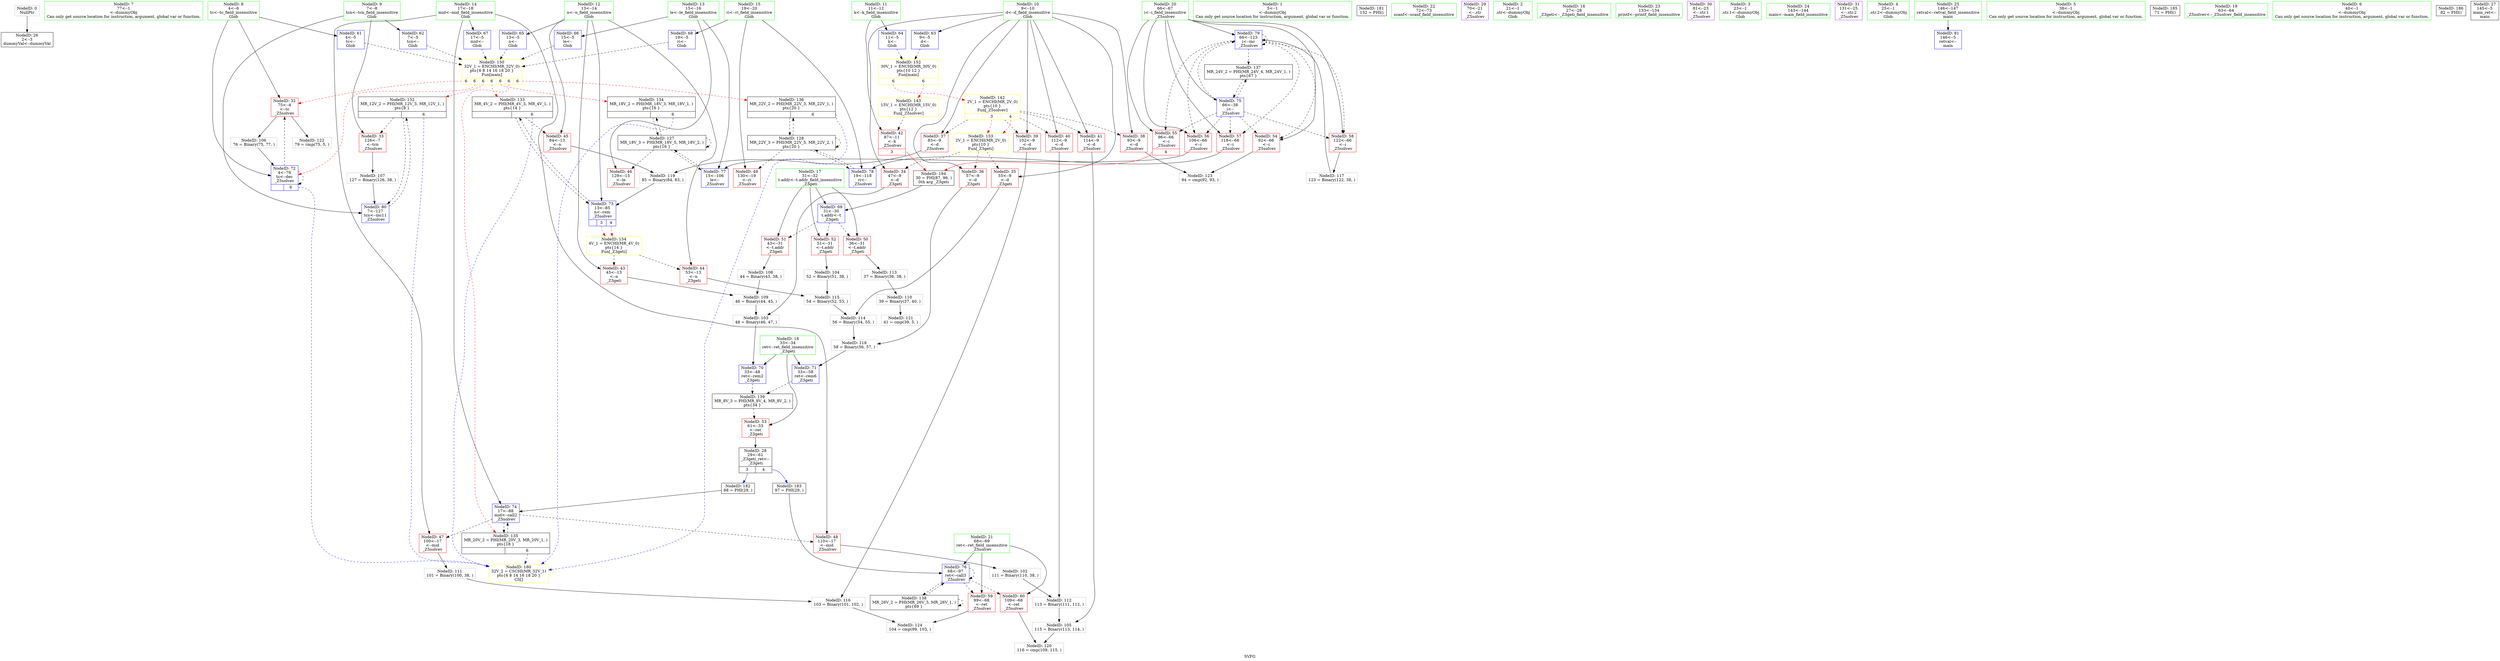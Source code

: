 digraph "SVFG" {
	label="SVFG";

	Node0x556d0d7e2360 [shape=record,color=grey,label="{NodeID: 0\nNullPtr}"];
	Node0x556d0d7e2360 -> Node0x556d0d7fa930[style=solid];
	Node0x556d0d7f9b40 [shape=record,color=green,label="{NodeID: 7\n77\<--1\n\<--dummyObj\nCan only get source location for instruction, argument, global var or function.}"];
	Node0x556d0d80f3b0 [shape=record,color=yellow,style=double,label="{NodeID: 180\n32V_2 = CSCHI(MR_32V_1)\npts\{6 8 14 16 18 20 \}\nCS[]}"];
	Node0x556d0d7f9f30 [shape=record,color=green,label="{NodeID: 14\n17\<--18\nmid\<--mid_field_insensitive\nGlob }"];
	Node0x556d0d7f9f30 -> Node0x556d0d7fba70[style=solid];
	Node0x556d0d7f9f30 -> Node0x556d0d7fcb60[style=solid];
	Node0x556d0d7f9f30 -> Node0x556d0d7fdbf0[style=solid];
	Node0x556d0d7f9f30 -> Node0x556d0d7fe200[style=solid];
	Node0x556d0d800790 [shape=record,color=grey,label="{NodeID: 104\n52 = Binary(51, 38, )\n}"];
	Node0x556d0d800790 -> Node0x556d0d801810[style=solid];
	Node0x556d0d7fa490 [shape=record,color=green,label="{NodeID: 21\n68\<--69\nret\<--ret_field_insensitive\n_Z5solvev\n}"];
	Node0x556d0d7fa490 -> Node0x556d0d7fd450[style=solid];
	Node0x556d0d7fa490 -> Node0x556d0d7fd520[style=solid];
	Node0x556d0d7fa490 -> Node0x556d0d7fe3a0[style=solid];
	Node0x556d0d801210 [shape=record,color=grey,label="{NodeID: 111\n101 = Binary(100, 38, )\n}"];
	Node0x556d0d801210 -> Node0x556d0d801990[style=solid];
	Node0x556d0d7fab00 [shape=record,color=black,label="{NodeID: 28\n29\<--61\n_Z3geti_ret\<--\n_Z3geti\n|{<s0>3|<s1>4}}"];
	Node0x556d0d7fab00:s0 -> Node0x556d0d818180[style=solid,color=blue];
	Node0x556d0d7fab00:s1 -> Node0x556d0d818370[style=solid,color=blue];
	Node0x556d0d801c90 [shape=record,color=grey,label="{NodeID: 118\n58 = Binary(56, 57, )\n}"];
	Node0x556d0d801c90 -> Node0x556d0d7fdf90[style=solid];
	Node0x556d0d7fb0b0 [shape=record,color=red,label="{NodeID: 35\n55\<--9\n\<--d\n_Z3geti\n}"];
	Node0x556d0d7fb0b0 -> Node0x556d0d801690[style=solid];
	Node0x556d0d7fb660 [shape=record,color=red,label="{NodeID: 42\n87\<--11\n\<--k\n_Z5solvev\n|{<s0>3}}"];
	Node0x556d0d7fb660:s0 -> Node0x556d0d818470[style=solid,color=red];
	Node0x556d0d8091f0 [shape=record,color=black,label="{NodeID: 132\nMR_12V_2 = PHI(MR_12V_3, MR_12V_1, )\npts\{8 \}\n|{|<s2>6}}"];
	Node0x556d0d8091f0 -> Node0x556d0d7faf10[style=dashed];
	Node0x556d0d8091f0 -> Node0x556d0d7fe6e0[style=dashed];
	Node0x556d0d8091f0:s2 -> Node0x556d0d80f3b0[style=dashed,color=blue];
	Node0x556d0d7fcc30 [shape=record,color=red,label="{NodeID: 49\n130\<--19\n\<--ri\n_Z5solvev\n}"];
	Node0x556d0d80b4f0 [shape=record,color=black,label="{NodeID: 139\nMR_8V_3 = PHI(MR_8V_4, MR_8V_2, )\npts\{34 \}\n}"];
	Node0x556d0d80b4f0 -> Node0x556d0d7fcf70[style=dashed];
	Node0x556d0d7fd1e0 [shape=record,color=red,label="{NodeID: 56\n106\<--66\n\<--i\n_Z5solvev\n}"];
	Node0x556d0d7fd1e0 -> Node0x556d0d7fe470[style=solid];
	Node0x556d0d7fd7f0 [shape=record,color=blue,label="{NodeID: 63\n9\<--5\nd\<--\nGlob }"];
	Node0x556d0d7fd7f0 -> Node0x556d0d80cee0[style=dashed];
	Node0x556d0d80cfc0 [shape=record,color=yellow,style=double,label="{NodeID: 153\n2V_1 = ENCHI(MR_2V_0)\npts\{10 \}\nFun[_Z3geti]}"];
	Node0x556d0d80cfc0 -> Node0x556d0d7fafe0[style=dashed];
	Node0x556d0d80cfc0 -> Node0x556d0d7fb0b0[style=dashed];
	Node0x556d0d80cfc0 -> Node0x556d0d7fb180[style=dashed];
	Node0x556d0d7fdec0 [shape=record,color=blue,label="{NodeID: 70\n33\<--48\nret\<--rem2\n_Z3geti\n}"];
	Node0x556d0d7fdec0 -> Node0x556d0d80b4f0[style=dashed];
	Node0x556d0d7fe470 [shape=record,color=blue,label="{NodeID: 77\n15\<--106\nle\<--\n_Z5solvev\n}"];
	Node0x556d0d7fe470 -> Node0x556d0d8078f0[style=dashed];
	Node0x556d0d7e2450 [shape=record,color=green,label="{NodeID: 1\n5\<--1\n\<--dummyObj\nCan only get source location for instruction, argument, global var or function.}"];
	Node0x556d0d7f9bd0 [shape=record,color=green,label="{NodeID: 8\n4\<--6\ntc\<--tc_field_insensitive\nGlob }"];
	Node0x556d0d7f9bd0 -> Node0x556d0d7fae40[style=solid];
	Node0x556d0d7f9bd0 -> Node0x556d0d7fd5f0[style=solid];
	Node0x556d0d7f9bd0 -> Node0x556d0d7fe060[style=solid];
	Node0x556d0d818080 [shape=record,color=black,label="{NodeID: 181\n132 = PHI()\n}"];
	Node0x556d0d7f9fc0 [shape=record,color=green,label="{NodeID: 15\n19\<--20\nri\<--ri_field_insensitive\nGlob }"];
	Node0x556d0d7f9fc0 -> Node0x556d0d7fcc30[style=solid];
	Node0x556d0d7f9fc0 -> Node0x556d0d7fdcf0[style=solid];
	Node0x556d0d7f9fc0 -> Node0x556d0d7fe540[style=solid];
	Node0x556d0d800910 [shape=record,color=grey,label="{NodeID: 105\n115 = Binary(113, 114, )\n}"];
	Node0x556d0d800910 -> Node0x556d0d801f90[style=solid];
	Node0x556d0d7fa560 [shape=record,color=green,label="{NodeID: 22\n72\<--73\nscanf\<--scanf_field_insensitive\n}"];
	Node0x556d0d801390 [shape=record,color=grey,label="{NodeID: 112\n113 = Binary(111, 112, )\n}"];
	Node0x556d0d801390 -> Node0x556d0d800910[style=solid];
	Node0x556d0d7fabd0 [shape=record,color=purple,label="{NodeID: 29\n70\<--21\n\<--.str\n_Z5solvev\n}"];
	Node0x556d0d801e10 [shape=record,color=grey,label="{NodeID: 119\n85 = Binary(84, 83, )\n}"];
	Node0x556d0d801e10 -> Node0x556d0d7fe130[style=solid];
	Node0x556d0d7fb180 [shape=record,color=red,label="{NodeID: 36\n57\<--9\n\<--d\n_Z3geti\n}"];
	Node0x556d0d7fb180 -> Node0x556d0d801c90[style=solid];
	Node0x556d0d7fb730 [shape=record,color=red,label="{NodeID: 43\n45\<--13\n\<--n\n_Z3geti\n}"];
	Node0x556d0d7fb730 -> Node0x556d0d800f10[style=solid];
	Node0x556d0d8096f0 [shape=record,color=black,label="{NodeID: 133\nMR_4V_2 = PHI(MR_4V_3, MR_4V_1, )\npts\{14 \}\n|{|<s2>6}}"];
	Node0x556d0d8096f0 -> Node0x556d0d7fb8d0[style=dashed];
	Node0x556d0d8096f0 -> Node0x556d0d7fe130[style=dashed];
	Node0x556d0d8096f0:s2 -> Node0x556d0d80f3b0[style=dashed,color=blue];
	Node0x556d0d7fcd00 [shape=record,color=red,label="{NodeID: 50\n36\<--31\n\<--t.addr\n_Z3geti\n}"];
	Node0x556d0d7fcd00 -> Node0x556d0d801510[style=solid];
	Node0x556d0d7fd2b0 [shape=record,color=red,label="{NodeID: 57\n118\<--66\n\<--i\n_Z5solvev\n}"];
	Node0x556d0d7fd2b0 -> Node0x556d0d7fe540[style=solid];
	Node0x556d0d7fd8f0 [shape=record,color=blue,label="{NodeID: 64\n11\<--5\nk\<--\nGlob }"];
	Node0x556d0d7fd8f0 -> Node0x556d0d80cee0[style=dashed];
	Node0x556d0d80d0d0 [shape=record,color=yellow,style=double,label="{NodeID: 154\n4V_1 = ENCHI(MR_4V_0)\npts\{14 \}\nFun[_Z3geti]}"];
	Node0x556d0d80d0d0 -> Node0x556d0d7fb730[style=dashed];
	Node0x556d0d80d0d0 -> Node0x556d0d7fb800[style=dashed];
	Node0x556d0d7fdf90 [shape=record,color=blue,label="{NodeID: 71\n33\<--58\nret\<--rem6\n_Z3geti\n}"];
	Node0x556d0d7fdf90 -> Node0x556d0d80b4f0[style=dashed];
	Node0x556d0d7fe540 [shape=record,color=blue,label="{NodeID: 78\n19\<--118\nri\<--\n_Z5solvev\n}"];
	Node0x556d0d7fe540 -> Node0x556d0d807df0[style=dashed];
	Node0x556d0d7f8e50 [shape=record,color=green,label="{NodeID: 2\n21\<--1\n.str\<--dummyObj\nGlob }"];
	Node0x556d0d7f9c60 [shape=record,color=green,label="{NodeID: 9\n7\<--8\ntcn\<--tcn_field_insensitive\nGlob }"];
	Node0x556d0d7f9c60 -> Node0x556d0d7faf10[style=solid];
	Node0x556d0d7f9c60 -> Node0x556d0d7fd6f0[style=solid];
	Node0x556d0d7f9c60 -> Node0x556d0d7fe6e0[style=solid];
	Node0x556d0d818180 [shape=record,color=black,label="{NodeID: 182\n88 = PHI(29, )\n}"];
	Node0x556d0d818180 -> Node0x556d0d7fe200[style=solid];
	Node0x556d0d7fa050 [shape=record,color=green,label="{NodeID: 16\n27\<--28\n_Z3geti\<--_Z3geti_field_insensitive\n}"];
	Node0x556d0d800a90 [shape=record,color=grey,label="{NodeID: 106\n76 = Binary(75, 77, )\n}"];
	Node0x556d0d800a90 -> Node0x556d0d7fe060[style=solid];
	Node0x556d0d7fa660 [shape=record,color=green,label="{NodeID: 23\n133\<--134\nprintf\<--printf_field_insensitive\n}"];
	Node0x556d0d801510 [shape=record,color=grey,label="{NodeID: 113\n37 = Binary(36, 38, )\n}"];
	Node0x556d0d801510 -> Node0x556d0d801090[style=solid];
	Node0x556d0d7faca0 [shape=record,color=purple,label="{NodeID: 30\n81\<--23\n\<--.str.1\n_Z5solvev\n}"];
	Node0x556d0d801f90 [shape=record,color=grey,label="{NodeID: 120\n116 = cmp(109, 115, )\n}"];
	Node0x556d0d7fb250 [shape=record,color=red,label="{NodeID: 37\n83\<--9\n\<--d\n_Z5solvev\n}"];
	Node0x556d0d7fb250 -> Node0x556d0d801e10[style=solid];
	Node0x556d0d8078f0 [shape=record,color=black,label="{NodeID: 127\nMR_18V_3 = PHI(MR_18V_5, MR_18V_2, )\npts\{16 \}\n}"];
	Node0x556d0d8078f0 -> Node0x556d0d7fb9a0[style=dashed];
	Node0x556d0d8078f0 -> Node0x556d0d7fe470[style=dashed];
	Node0x556d0d8078f0 -> Node0x556d0d8078f0[style=dashed];
	Node0x556d0d8078f0 -> Node0x556d0d809bf0[style=dashed];
	Node0x556d0d7fb800 [shape=record,color=red,label="{NodeID: 44\n53\<--13\n\<--n\n_Z3geti\n}"];
	Node0x556d0d7fb800 -> Node0x556d0d801810[style=solid];
	Node0x556d0d809bf0 [shape=record,color=black,label="{NodeID: 134\nMR_18V_2 = PHI(MR_18V_3, MR_18V_1, )\npts\{16 \}\n|{|<s1>6}}"];
	Node0x556d0d809bf0 -> Node0x556d0d8078f0[style=dashed];
	Node0x556d0d809bf0:s1 -> Node0x556d0d80f3b0[style=dashed,color=blue];
	Node0x556d0d7fcdd0 [shape=record,color=red,label="{NodeID: 51\n43\<--31\n\<--t.addr\n_Z3geti\n}"];
	Node0x556d0d7fcdd0 -> Node0x556d0d800d90[style=solid];
	Node0x556d0d7fd380 [shape=record,color=red,label="{NodeID: 58\n122\<--66\n\<--i\n_Z5solvev\n}"];
	Node0x556d0d7fd380 -> Node0x556d0d801b10[style=solid];
	Node0x556d0d7fd9f0 [shape=record,color=blue,label="{NodeID: 65\n13\<--5\nn\<--\nGlob }"];
	Node0x556d0d7fd9f0 -> Node0x556d0d80ccf0[style=dashed];
	Node0x556d0d7fe060 [shape=record,color=blue,label="{NodeID: 72\n4\<--76\ntc\<--dec\n_Z5solvev\n|{|<s2>6}}"];
	Node0x556d0d7fe060 -> Node0x556d0d7fae40[style=dashed];
	Node0x556d0d7fe060 -> Node0x556d0d7fe060[style=dashed];
	Node0x556d0d7fe060:s2 -> Node0x556d0d80f3b0[style=dashed,color=blue];
	Node0x556d0d7fe610 [shape=record,color=blue,label="{NodeID: 79\n66\<--123\ni\<--inc\n_Z5solvev\n}"];
	Node0x556d0d7fe610 -> Node0x556d0d7fd040[style=dashed];
	Node0x556d0d7fe610 -> Node0x556d0d7fd110[style=dashed];
	Node0x556d0d7fe610 -> Node0x556d0d7fd1e0[style=dashed];
	Node0x556d0d7fe610 -> Node0x556d0d7fd2b0[style=dashed];
	Node0x556d0d7fe610 -> Node0x556d0d7fd380[style=dashed];
	Node0x556d0d7fe610 -> Node0x556d0d7fe610[style=dashed];
	Node0x556d0d7fe610 -> Node0x556d0d80aaf0[style=dashed];
	Node0x556d0d7f9150 [shape=record,color=green,label="{NodeID: 3\n23\<--1\n.str.1\<--dummyObj\nGlob }"];
	Node0x556d0d7f9cf0 [shape=record,color=green,label="{NodeID: 10\n9\<--10\nd\<--d_field_insensitive\nGlob }"];
	Node0x556d0d7f9cf0 -> Node0x556d0d7fafe0[style=solid];
	Node0x556d0d7f9cf0 -> Node0x556d0d7fb0b0[style=solid];
	Node0x556d0d7f9cf0 -> Node0x556d0d7fb180[style=solid];
	Node0x556d0d7f9cf0 -> Node0x556d0d7fb250[style=solid];
	Node0x556d0d7f9cf0 -> Node0x556d0d7fb320[style=solid];
	Node0x556d0d7f9cf0 -> Node0x556d0d7fb3f0[style=solid];
	Node0x556d0d7f9cf0 -> Node0x556d0d7fb4c0[style=solid];
	Node0x556d0d7f9cf0 -> Node0x556d0d7fb590[style=solid];
	Node0x556d0d7f9cf0 -> Node0x556d0d7fd7f0[style=solid];
	Node0x556d0d818370 [shape=record,color=black,label="{NodeID: 183\n97 = PHI(29, )\n}"];
	Node0x556d0d818370 -> Node0x556d0d7fe3a0[style=solid];
	Node0x556d0d7fa120 [shape=record,color=green,label="{NodeID: 17\n31\<--32\nt.addr\<--t.addr_field_insensitive\n_Z3geti\n}"];
	Node0x556d0d7fa120 -> Node0x556d0d7fcd00[style=solid];
	Node0x556d0d7fa120 -> Node0x556d0d7fcdd0[style=solid];
	Node0x556d0d7fa120 -> Node0x556d0d7fcea0[style=solid];
	Node0x556d0d7fa120 -> Node0x556d0d7fddf0[style=solid];
	Node0x556d0d800c10 [shape=record,color=grey,label="{NodeID: 107\n127 = Binary(126, 38, )\n}"];
	Node0x556d0d800c10 -> Node0x556d0d7fe6e0[style=solid];
	Node0x556d0d7fa760 [shape=record,color=green,label="{NodeID: 24\n143\<--144\nmain\<--main_field_insensitive\n}"];
	Node0x556d0d801690 [shape=record,color=grey,label="{NodeID: 114\n56 = Binary(54, 55, )\n}"];
	Node0x556d0d801690 -> Node0x556d0d801c90[style=solid];
	Node0x556d0d7fad70 [shape=record,color=purple,label="{NodeID: 31\n131\<--25\n\<--.str.2\n_Z5solvev\n}"];
	Node0x556d0d802110 [shape=record,color=grey,label="{NodeID: 121\n41 = cmp(39, 5, )\n}"];
	Node0x556d0d7fb320 [shape=record,color=red,label="{NodeID: 38\n93\<--9\n\<--d\n_Z5solvev\n}"];
	Node0x556d0d7fb320 -> Node0x556d0d802410[style=solid];
	Node0x556d0d807df0 [shape=record,color=black,label="{NodeID: 128\nMR_22V_3 = PHI(MR_22V_5, MR_22V_2, )\npts\{20 \}\n}"];
	Node0x556d0d807df0 -> Node0x556d0d7fcc30[style=dashed];
	Node0x556d0d807df0 -> Node0x556d0d7fe540[style=dashed];
	Node0x556d0d807df0 -> Node0x556d0d807df0[style=dashed];
	Node0x556d0d807df0 -> Node0x556d0d80a5f0[style=dashed];
	Node0x556d0d7fb8d0 [shape=record,color=red,label="{NodeID: 45\n84\<--13\n\<--n\n_Z5solvev\n}"];
	Node0x556d0d7fb8d0 -> Node0x556d0d801e10[style=solid];
	Node0x556d0d80a0f0 [shape=record,color=black,label="{NodeID: 135\nMR_20V_2 = PHI(MR_20V_3, MR_20V_1, )\npts\{18 \}\n|{|<s1>6}}"];
	Node0x556d0d80a0f0 -> Node0x556d0d7fe200[style=dashed];
	Node0x556d0d80a0f0:s1 -> Node0x556d0d80f3b0[style=dashed,color=blue];
	Node0x556d0d7fcea0 [shape=record,color=red,label="{NodeID: 52\n51\<--31\n\<--t.addr\n_Z3geti\n}"];
	Node0x556d0d7fcea0 -> Node0x556d0d800790[style=solid];
	Node0x556d0d80c5f0 [shape=record,color=yellow,style=double,label="{NodeID: 142\n2V_1 = ENCHI(MR_2V_0)\npts\{10 \}\nFun[_Z5solvev]|{|<s5>3|<s6>4}}"];
	Node0x556d0d80c5f0 -> Node0x556d0d7fb250[style=dashed];
	Node0x556d0d80c5f0 -> Node0x556d0d7fb320[style=dashed];
	Node0x556d0d80c5f0 -> Node0x556d0d7fb3f0[style=dashed];
	Node0x556d0d80c5f0 -> Node0x556d0d7fb4c0[style=dashed];
	Node0x556d0d80c5f0 -> Node0x556d0d7fb590[style=dashed];
	Node0x556d0d80c5f0:s5 -> Node0x556d0d80cfc0[style=dashed,color=red];
	Node0x556d0d80c5f0:s6 -> Node0x556d0d80cfc0[style=dashed,color=red];
	Node0x556d0d7fd450 [shape=record,color=red,label="{NodeID: 59\n99\<--68\n\<--ret\n_Z5solvev\n}"];
	Node0x556d0d7fd450 -> Node0x556d0d802590[style=solid];
	Node0x556d0d7fdaf0 [shape=record,color=blue,label="{NodeID: 66\n15\<--5\nle\<--\nGlob }"];
	Node0x556d0d7fdaf0 -> Node0x556d0d80ccf0[style=dashed];
	Node0x556d0d7fe130 [shape=record,color=blue,label="{NodeID: 73\n13\<--85\nn\<--rem\n_Z5solvev\n|{|<s1>3|<s2>4}}"];
	Node0x556d0d7fe130 -> Node0x556d0d8096f0[style=dashed];
	Node0x556d0d7fe130:s1 -> Node0x556d0d80d0d0[style=dashed,color=red];
	Node0x556d0d7fe130:s2 -> Node0x556d0d80d0d0[style=dashed,color=red];
	Node0x556d0d7fe6e0 [shape=record,color=blue,label="{NodeID: 80\n7\<--127\ntcn\<--inc11\n_Z5solvev\n}"];
	Node0x556d0d7fe6e0 -> Node0x556d0d8091f0[style=dashed];
	Node0x556d0d7f91e0 [shape=record,color=green,label="{NodeID: 4\n25\<--1\n.str.2\<--dummyObj\nGlob }"];
	Node0x556d0d7f9d80 [shape=record,color=green,label="{NodeID: 11\n11\<--12\nk\<--k_field_insensitive\nGlob }"];
	Node0x556d0d7f9d80 -> Node0x556d0d7fb660[style=solid];
	Node0x556d0d7f9d80 -> Node0x556d0d7fd8f0[style=solid];
	Node0x556d0d818470 [shape=record,color=black,label="{NodeID: 184\n30 = PHI(87, 96, )\n0th arg _Z3geti }"];
	Node0x556d0d818470 -> Node0x556d0d7fddf0[style=solid];
	Node0x556d0d7fa1f0 [shape=record,color=green,label="{NodeID: 18\n33\<--34\nret\<--ret_field_insensitive\n_Z3geti\n}"];
	Node0x556d0d7fa1f0 -> Node0x556d0d7fcf70[style=solid];
	Node0x556d0d7fa1f0 -> Node0x556d0d7fdec0[style=solid];
	Node0x556d0d7fa1f0 -> Node0x556d0d7fdf90[style=solid];
	Node0x556d0d800d90 [shape=record,color=grey,label="{NodeID: 108\n44 = Binary(43, 38, )\n}"];
	Node0x556d0d800d90 -> Node0x556d0d800f10[style=solid];
	Node0x556d0d7fa860 [shape=record,color=green,label="{NodeID: 25\n146\<--147\nretval\<--retval_field_insensitive\nmain\n}"];
	Node0x556d0d7fa860 -> Node0x556d0d7fe7b0[style=solid];
	Node0x556d0d801810 [shape=record,color=grey,label="{NodeID: 115\n54 = Binary(52, 53, )\n}"];
	Node0x556d0d801810 -> Node0x556d0d801690[style=solid];
	Node0x556d0d7fae40 [shape=record,color=red,label="{NodeID: 32\n75\<--4\n\<--tc\n_Z5solvev\n}"];
	Node0x556d0d7fae40 -> Node0x556d0d800a90[style=solid];
	Node0x556d0d7fae40 -> Node0x556d0d802290[style=solid];
	Node0x556d0d802290 [shape=record,color=grey,label="{NodeID: 122\n79 = cmp(75, 5, )\n}"];
	Node0x556d0d7fb3f0 [shape=record,color=red,label="{NodeID: 39\n102\<--9\n\<--d\n_Z5solvev\n}"];
	Node0x556d0d7fb3f0 -> Node0x556d0d801990[style=solid];
	Node0x556d0d7fb9a0 [shape=record,color=red,label="{NodeID: 46\n129\<--15\n\<--le\n_Z5solvev\n}"];
	Node0x556d0d80a5f0 [shape=record,color=black,label="{NodeID: 136\nMR_22V_2 = PHI(MR_22V_3, MR_22V_1, )\npts\{20 \}\n|{|<s1>6}}"];
	Node0x556d0d80a5f0 -> Node0x556d0d807df0[style=dashed];
	Node0x556d0d80a5f0:s1 -> Node0x556d0d80f3b0[style=dashed,color=blue];
	Node0x556d0d7fcf70 [shape=record,color=red,label="{NodeID: 53\n61\<--33\n\<--ret\n_Z3geti\n}"];
	Node0x556d0d7fcf70 -> Node0x556d0d7fab00[style=solid];
	Node0x556d0d80c6d0 [shape=record,color=yellow,style=double,label="{NodeID: 143\n15V_1 = ENCHI(MR_15V_0)\npts\{12 \}\nFun[_Z5solvev]}"];
	Node0x556d0d80c6d0 -> Node0x556d0d7fb660[style=dashed];
	Node0x556d0d7fd520 [shape=record,color=red,label="{NodeID: 60\n109\<--68\n\<--ret\n_Z5solvev\n}"];
	Node0x556d0d7fd520 -> Node0x556d0d801f90[style=solid];
	Node0x556d0d80ccf0 [shape=record,color=yellow,style=double,label="{NodeID: 150\n32V_1 = ENCHI(MR_32V_0)\npts\{6 8 14 16 18 20 \}\nFun[main]|{<s0>6|<s1>6|<s2>6|<s3>6|<s4>6|<s5>6|<s6>6}}"];
	Node0x556d0d80ccf0:s0 -> Node0x556d0d7fae40[style=dashed,color=red];
	Node0x556d0d80ccf0:s1 -> Node0x556d0d7fe060[style=dashed,color=red];
	Node0x556d0d80ccf0:s2 -> Node0x556d0d8091f0[style=dashed,color=red];
	Node0x556d0d80ccf0:s3 -> Node0x556d0d8096f0[style=dashed,color=red];
	Node0x556d0d80ccf0:s4 -> Node0x556d0d809bf0[style=dashed,color=red];
	Node0x556d0d80ccf0:s5 -> Node0x556d0d80a0f0[style=dashed,color=red];
	Node0x556d0d80ccf0:s6 -> Node0x556d0d80a5f0[style=dashed,color=red];
	Node0x556d0d7fdbf0 [shape=record,color=blue,label="{NodeID: 67\n17\<--5\nmid\<--\nGlob }"];
	Node0x556d0d7fdbf0 -> Node0x556d0d80ccf0[style=dashed];
	Node0x556d0d7fe200 [shape=record,color=blue,label="{NodeID: 74\n17\<--88\nmid\<--call2\n_Z5solvev\n}"];
	Node0x556d0d7fe200 -> Node0x556d0d7fba70[style=dashed];
	Node0x556d0d7fe200 -> Node0x556d0d7fcb60[style=dashed];
	Node0x556d0d7fe200 -> Node0x556d0d80a0f0[style=dashed];
	Node0x556d0d7fe7b0 [shape=record,color=blue,label="{NodeID: 81\n146\<--5\nretval\<--\nmain\n}"];
	Node0x556d0d7f9270 [shape=record,color=green,label="{NodeID: 5\n38\<--1\n\<--dummyObj\nCan only get source location for instruction, argument, global var or function.}"];
	Node0x556d0d7f9e10 [shape=record,color=green,label="{NodeID: 12\n13\<--14\nn\<--n_field_insensitive\nGlob }"];
	Node0x556d0d7f9e10 -> Node0x556d0d7fb730[style=solid];
	Node0x556d0d7f9e10 -> Node0x556d0d7fb800[style=solid];
	Node0x556d0d7f9e10 -> Node0x556d0d7fb8d0[style=solid];
	Node0x556d0d7f9e10 -> Node0x556d0d7fd9f0[style=solid];
	Node0x556d0d7f9e10 -> Node0x556d0d7fe130[style=solid];
	Node0x556d0d818b30 [shape=record,color=black,label="{NodeID: 185\n71 = PHI()\n}"];
	Node0x556d0d800490 [shape=record,color=grey,label="{NodeID: 102\n111 = Binary(110, 38, )\n}"];
	Node0x556d0d800490 -> Node0x556d0d801390[style=solid];
	Node0x556d0d7fa2c0 [shape=record,color=green,label="{NodeID: 19\n63\<--64\n_Z5solvev\<--_Z5solvev_field_insensitive\n}"];
	Node0x556d0d800f10 [shape=record,color=grey,label="{NodeID: 109\n46 = Binary(44, 45, )\n}"];
	Node0x556d0d800f10 -> Node0x556d0d800610[style=solid];
	Node0x556d0d7fa930 [shape=record,color=black,label="{NodeID: 26\n2\<--3\ndummyVal\<--dummyVal\n}"];
	Node0x556d0d801990 [shape=record,color=grey,label="{NodeID: 116\n103 = Binary(101, 102, )\n}"];
	Node0x556d0d801990 -> Node0x556d0d802590[style=solid];
	Node0x556d0d7faf10 [shape=record,color=red,label="{NodeID: 33\n126\<--7\n\<--tcn\n_Z5solvev\n}"];
	Node0x556d0d7faf10 -> Node0x556d0d800c10[style=solid];
	Node0x556d0d802410 [shape=record,color=grey,label="{NodeID: 123\n94 = cmp(92, 93, )\n}"];
	Node0x556d0d7fb4c0 [shape=record,color=red,label="{NodeID: 40\n112\<--9\n\<--d\n_Z5solvev\n}"];
	Node0x556d0d7fb4c0 -> Node0x556d0d801390[style=solid];
	Node0x556d0d7fba70 [shape=record,color=red,label="{NodeID: 47\n100\<--17\n\<--mid\n_Z5solvev\n}"];
	Node0x556d0d7fba70 -> Node0x556d0d801210[style=solid];
	Node0x556d0d80aaf0 [shape=record,color=black,label="{NodeID: 137\nMR_24V_2 = PHI(MR_24V_4, MR_24V_1, )\npts\{67 \}\n}"];
	Node0x556d0d80aaf0 -> Node0x556d0d7fe2d0[style=dashed];
	Node0x556d0d7fd040 [shape=record,color=red,label="{NodeID: 54\n92\<--66\n\<--i\n_Z5solvev\n}"];
	Node0x556d0d7fd040 -> Node0x556d0d802410[style=solid];
	Node0x556d0d7fd5f0 [shape=record,color=blue,label="{NodeID: 61\n4\<--5\ntc\<--\nGlob }"];
	Node0x556d0d7fd5f0 -> Node0x556d0d80ccf0[style=dashed];
	Node0x556d0d7fdcf0 [shape=record,color=blue,label="{NodeID: 68\n19\<--5\nri\<--\nGlob }"];
	Node0x556d0d7fdcf0 -> Node0x556d0d80ccf0[style=dashed];
	Node0x556d0d7fe2d0 [shape=record,color=blue,label="{NodeID: 75\n66\<--38\ni\<--\n_Z5solvev\n}"];
	Node0x556d0d7fe2d0 -> Node0x556d0d7fd040[style=dashed];
	Node0x556d0d7fe2d0 -> Node0x556d0d7fd110[style=dashed];
	Node0x556d0d7fe2d0 -> Node0x556d0d7fd1e0[style=dashed];
	Node0x556d0d7fe2d0 -> Node0x556d0d7fd2b0[style=dashed];
	Node0x556d0d7fe2d0 -> Node0x556d0d7fd380[style=dashed];
	Node0x556d0d7fe2d0 -> Node0x556d0d7fe610[style=dashed];
	Node0x556d0d7fe2d0 -> Node0x556d0d80aaf0[style=dashed];
	Node0x556d0d7f9300 [shape=record,color=green,label="{NodeID: 6\n40\<--1\n\<--dummyObj\nCan only get source location for instruction, argument, global var or function.}"];
	Node0x556d0d7f9ea0 [shape=record,color=green,label="{NodeID: 13\n15\<--16\nle\<--le_field_insensitive\nGlob }"];
	Node0x556d0d7f9ea0 -> Node0x556d0d7fb9a0[style=solid];
	Node0x556d0d7f9ea0 -> Node0x556d0d7fdaf0[style=solid];
	Node0x556d0d7f9ea0 -> Node0x556d0d7fe470[style=solid];
	Node0x556d0d818c30 [shape=record,color=black,label="{NodeID: 186\n82 = PHI()\n}"];
	Node0x556d0d800610 [shape=record,color=grey,label="{NodeID: 103\n48 = Binary(46, 47, )\n}"];
	Node0x556d0d800610 -> Node0x556d0d7fdec0[style=solid];
	Node0x556d0d7fa3c0 [shape=record,color=green,label="{NodeID: 20\n66\<--67\ni\<--i_field_insensitive\n_Z5solvev\n}"];
	Node0x556d0d7fa3c0 -> Node0x556d0d7fd040[style=solid];
	Node0x556d0d7fa3c0 -> Node0x556d0d7fd110[style=solid];
	Node0x556d0d7fa3c0 -> Node0x556d0d7fd1e0[style=solid];
	Node0x556d0d7fa3c0 -> Node0x556d0d7fd2b0[style=solid];
	Node0x556d0d7fa3c0 -> Node0x556d0d7fd380[style=solid];
	Node0x556d0d7fa3c0 -> Node0x556d0d7fe2d0[style=solid];
	Node0x556d0d7fa3c0 -> Node0x556d0d7fe610[style=solid];
	Node0x556d0d801090 [shape=record,color=grey,label="{NodeID: 110\n39 = Binary(37, 40, )\n}"];
	Node0x556d0d801090 -> Node0x556d0d802110[style=solid];
	Node0x556d0d7faa30 [shape=record,color=black,label="{NodeID: 27\n145\<--5\nmain_ret\<--\nmain\n}"];
	Node0x556d0d801b10 [shape=record,color=grey,label="{NodeID: 117\n123 = Binary(122, 38, )\n}"];
	Node0x556d0d801b10 -> Node0x556d0d7fe610[style=solid];
	Node0x556d0d7fafe0 [shape=record,color=red,label="{NodeID: 34\n47\<--9\n\<--d\n_Z3geti\n}"];
	Node0x556d0d7fafe0 -> Node0x556d0d800610[style=solid];
	Node0x556d0d802590 [shape=record,color=grey,label="{NodeID: 124\n104 = cmp(99, 103, )\n}"];
	Node0x556d0d7fb590 [shape=record,color=red,label="{NodeID: 41\n114\<--9\n\<--d\n_Z5solvev\n}"];
	Node0x556d0d7fb590 -> Node0x556d0d800910[style=solid];
	Node0x556d0d7fcb60 [shape=record,color=red,label="{NodeID: 48\n110\<--17\n\<--mid\n_Z5solvev\n}"];
	Node0x556d0d7fcb60 -> Node0x556d0d800490[style=solid];
	Node0x556d0d80aff0 [shape=record,color=black,label="{NodeID: 138\nMR_26V_2 = PHI(MR_26V_3, MR_26V_1, )\npts\{69 \}\n}"];
	Node0x556d0d80aff0 -> Node0x556d0d7fe3a0[style=dashed];
	Node0x556d0d80aff0 -> Node0x556d0d80aff0[style=dashed];
	Node0x556d0d7fd110 [shape=record,color=red,label="{NodeID: 55\n96\<--66\n\<--i\n_Z5solvev\n|{<s0>4}}"];
	Node0x556d0d7fd110:s0 -> Node0x556d0d818470[style=solid,color=red];
	Node0x556d0d7fd6f0 [shape=record,color=blue,label="{NodeID: 62\n7\<--5\ntcn\<--\nGlob }"];
	Node0x556d0d7fd6f0 -> Node0x556d0d80ccf0[style=dashed];
	Node0x556d0d80cee0 [shape=record,color=yellow,style=double,label="{NodeID: 152\n30V_1 = ENCHI(MR_30V_0)\npts\{10 12 \}\nFun[main]|{<s0>6|<s1>6}}"];
	Node0x556d0d80cee0:s0 -> Node0x556d0d80c5f0[style=dashed,color=red];
	Node0x556d0d80cee0:s1 -> Node0x556d0d80c6d0[style=dashed,color=red];
	Node0x556d0d7fddf0 [shape=record,color=blue,label="{NodeID: 69\n31\<--30\nt.addr\<--t\n_Z3geti\n}"];
	Node0x556d0d7fddf0 -> Node0x556d0d7fcd00[style=dashed];
	Node0x556d0d7fddf0 -> Node0x556d0d7fcdd0[style=dashed];
	Node0x556d0d7fddf0 -> Node0x556d0d7fcea0[style=dashed];
	Node0x556d0d7fe3a0 [shape=record,color=blue,label="{NodeID: 76\n68\<--97\nret\<--call3\n_Z5solvev\n}"];
	Node0x556d0d7fe3a0 -> Node0x556d0d7fd450[style=dashed];
	Node0x556d0d7fe3a0 -> Node0x556d0d7fd520[style=dashed];
	Node0x556d0d7fe3a0 -> Node0x556d0d7fe3a0[style=dashed];
	Node0x556d0d7fe3a0 -> Node0x556d0d80aff0[style=dashed];
}

